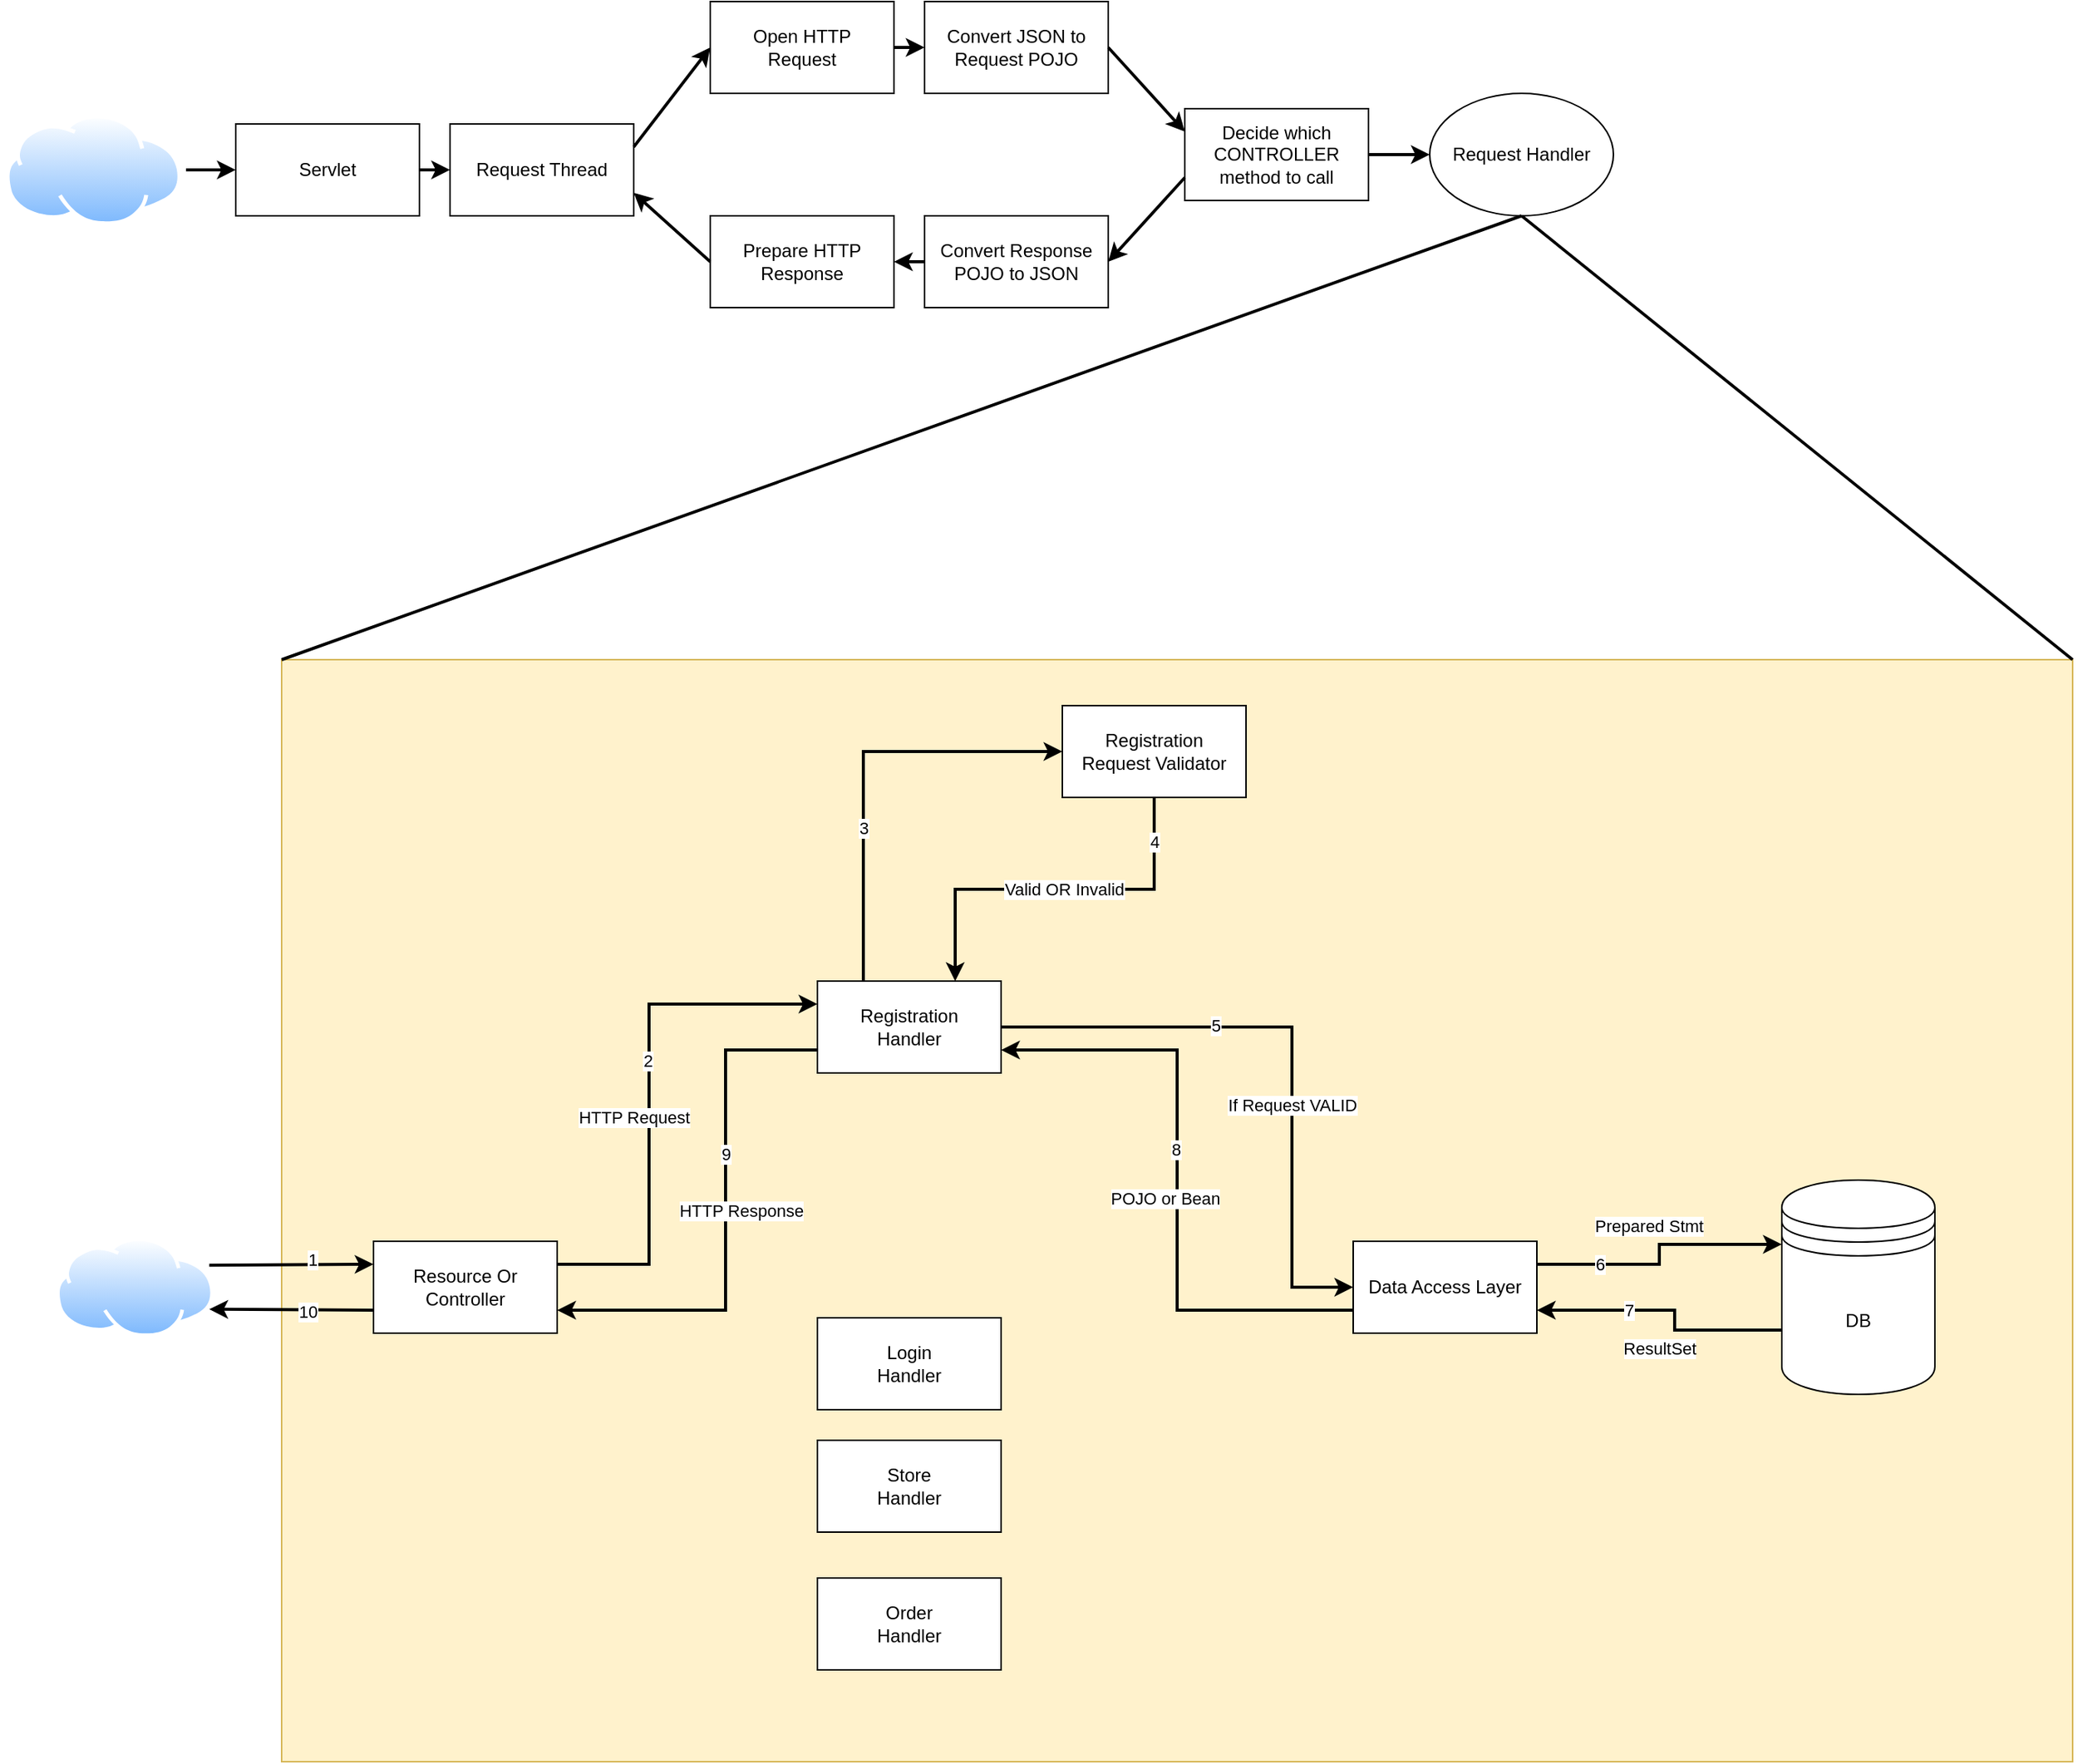<mxfile version="19.0.0" type="github">
  <diagram id="fOvkwaYnufU0YdgCZuCn" name="Page-1">
    <mxGraphModel dx="3334" dy="1053" grid="1" gridSize="10" guides="1" tooltips="1" connect="1" arrows="1" fold="1" page="1" pageScale="1" pageWidth="1920" pageHeight="1200" background="#FFFFFF" math="0" shadow="0">
      <root>
        <mxCell id="0" />
        <mxCell id="1" parent="0" />
        <mxCell id="Sc1rqUHGPMf288mBVmfR-71" value="" style="rounded=0;whiteSpace=wrap;html=1;fillColor=#fff2cc;strokeColor=#d6b656;" vertex="1" parent="1">
          <mxGeometry x="170" y="460" width="1170" height="720" as="geometry" />
        </mxCell>
        <mxCell id="Sc1rqUHGPMf288mBVmfR-1" value="Servlet" style="rounded=0;whiteSpace=wrap;html=1;" vertex="1" parent="1">
          <mxGeometry x="140" y="110" width="120" height="60" as="geometry" />
        </mxCell>
        <mxCell id="Sc1rqUHGPMf288mBVmfR-2" value="" style="aspect=fixed;perimeter=ellipsePerimeter;html=1;align=center;shadow=0;dashed=0;spacingTop=3;image;image=img/lib/active_directory/internet_cloud.svg;" vertex="1" parent="1">
          <mxGeometry x="-13.34" y="103.75" width="120.84" height="72.5" as="geometry" />
        </mxCell>
        <mxCell id="Sc1rqUHGPMf288mBVmfR-5" value="Request Thread" style="rounded=0;whiteSpace=wrap;html=1;" vertex="1" parent="1">
          <mxGeometry x="280" y="110" width="120" height="60" as="geometry" />
        </mxCell>
        <mxCell id="Sc1rqUHGPMf288mBVmfR-6" value="Open HTTP &lt;br&gt;Request" style="rounded=0;whiteSpace=wrap;html=1;" vertex="1" parent="1">
          <mxGeometry x="450" y="30" width="120" height="60" as="geometry" />
        </mxCell>
        <mxCell id="Sc1rqUHGPMf288mBVmfR-7" value="Decide which CONTROLLER method to call" style="rounded=0;whiteSpace=wrap;html=1;" vertex="1" parent="1">
          <mxGeometry x="760" y="100" width="120" height="60" as="geometry" />
        </mxCell>
        <mxCell id="Sc1rqUHGPMf288mBVmfR-10" value="Resource Or Controller" style="rounded=0;whiteSpace=wrap;html=1;" vertex="1" parent="1">
          <mxGeometry x="230" y="840" width="120" height="60" as="geometry" />
        </mxCell>
        <mxCell id="Sc1rqUHGPMf288mBVmfR-11" value="Registration &lt;br&gt;Handler" style="rounded=0;whiteSpace=wrap;html=1;" vertex="1" parent="1">
          <mxGeometry x="520" y="670" width="120" height="60" as="geometry" />
        </mxCell>
        <mxCell id="Sc1rqUHGPMf288mBVmfR-12" value="Login&lt;br&gt;Handler" style="rounded=0;whiteSpace=wrap;html=1;" vertex="1" parent="1">
          <mxGeometry x="520" y="890" width="120" height="60" as="geometry" />
        </mxCell>
        <mxCell id="Sc1rqUHGPMf288mBVmfR-13" value="Store&lt;br&gt;Handler" style="rounded=0;whiteSpace=wrap;html=1;" vertex="1" parent="1">
          <mxGeometry x="520" y="970" width="120" height="60" as="geometry" />
        </mxCell>
        <mxCell id="Sc1rqUHGPMf288mBVmfR-15" value="Order&lt;br&gt;Handler" style="rounded=0;whiteSpace=wrap;html=1;" vertex="1" parent="1">
          <mxGeometry x="520" y="1060" width="120" height="60" as="geometry" />
        </mxCell>
        <mxCell id="Sc1rqUHGPMf288mBVmfR-22" value="Data Access Layer" style="rounded=0;whiteSpace=wrap;html=1;" vertex="1" parent="1">
          <mxGeometry x="870" y="840" width="120" height="60" as="geometry" />
        </mxCell>
        <mxCell id="Sc1rqUHGPMf288mBVmfR-24" value="DB" style="shape=datastore;whiteSpace=wrap;html=1;" vertex="1" parent="1">
          <mxGeometry x="1150" y="800" width="100" height="140" as="geometry" />
        </mxCell>
        <mxCell id="Sc1rqUHGPMf288mBVmfR-25" value="" style="endArrow=classic;html=1;rounded=0;exitX=0;exitY=0.75;exitDx=0;exitDy=0;entryX=1;entryY=0.75;entryDx=0;entryDy=0;strokeWidth=2;" edge="1" parent="1" source="Sc1rqUHGPMf288mBVmfR-10" target="Sc1rqUHGPMf288mBVmfR-26">
          <mxGeometry width="50" height="50" relative="1" as="geometry">
            <mxPoint x="248.33" y="682.5" as="sourcePoint" />
            <mxPoint x="360" y="490" as="targetPoint" />
          </mxGeometry>
        </mxCell>
        <mxCell id="Sc1rqUHGPMf288mBVmfR-59" value="10" style="edgeLabel;html=1;align=center;verticalAlign=middle;resizable=0;points=[];" vertex="1" connectable="0" parent="Sc1rqUHGPMf288mBVmfR-25">
          <mxGeometry x="-0.198" y="1" relative="1" as="geometry">
            <mxPoint as="offset" />
          </mxGeometry>
        </mxCell>
        <mxCell id="Sc1rqUHGPMf288mBVmfR-26" value="" style="aspect=fixed;perimeter=ellipsePerimeter;html=1;align=center;shadow=0;dashed=0;spacingTop=3;image;image=img/lib/active_directory/internet_cloud.svg;" vertex="1" parent="1">
          <mxGeometry x="20" y="837.5" width="108.33" height="65" as="geometry" />
        </mxCell>
        <mxCell id="Sc1rqUHGPMf288mBVmfR-28" value="" style="endArrow=classic;html=1;rounded=0;exitX=1;exitY=0.5;exitDx=0;exitDy=0;entryX=0;entryY=0.5;entryDx=0;entryDy=0;edgeStyle=orthogonalEdgeStyle;startArrow=none;startFill=0;strokeWidth=2;" edge="1" parent="1" source="Sc1rqUHGPMf288mBVmfR-11" target="Sc1rqUHGPMf288mBVmfR-22">
          <mxGeometry width="50" height="50" relative="1" as="geometry">
            <mxPoint x="280" y="570" as="sourcePoint" />
            <mxPoint x="330" y="520" as="targetPoint" />
            <Array as="points">
              <mxPoint x="830" y="700" />
              <mxPoint x="830" y="870" />
            </Array>
          </mxGeometry>
        </mxCell>
        <mxCell id="Sc1rqUHGPMf288mBVmfR-34" value="If Request VALID" style="edgeLabel;html=1;align=center;verticalAlign=middle;resizable=0;points=[];" vertex="1" connectable="0" parent="Sc1rqUHGPMf288mBVmfR-28">
          <mxGeometry x="0.052" y="3" relative="1" as="geometry">
            <mxPoint x="-3" y="30" as="offset" />
          </mxGeometry>
        </mxCell>
        <mxCell id="Sc1rqUHGPMf288mBVmfR-55" value="5" style="edgeLabel;html=1;align=center;verticalAlign=middle;resizable=0;points=[];" vertex="1" connectable="0" parent="Sc1rqUHGPMf288mBVmfR-28">
          <mxGeometry x="-0.3" y="1" relative="1" as="geometry">
            <mxPoint as="offset" />
          </mxGeometry>
        </mxCell>
        <mxCell id="Sc1rqUHGPMf288mBVmfR-29" value="" style="endArrow=classic;html=1;rounded=0;exitX=1;exitY=0.25;exitDx=0;exitDy=0;entryX=0;entryY=0.25;entryDx=0;entryDy=0;edgeStyle=orthogonalEdgeStyle;startArrow=none;startFill=0;strokeWidth=2;" edge="1" parent="1" source="Sc1rqUHGPMf288mBVmfR-10" target="Sc1rqUHGPMf288mBVmfR-11">
          <mxGeometry width="50" height="50" relative="1" as="geometry">
            <mxPoint x="290" y="580" as="sourcePoint" />
            <mxPoint x="340" y="530" as="targetPoint" />
            <Array as="points">
              <mxPoint x="410" y="855" />
              <mxPoint x="410" y="685" />
            </Array>
          </mxGeometry>
        </mxCell>
        <mxCell id="Sc1rqUHGPMf288mBVmfR-44" value="HTTP Request" style="edgeLabel;html=1;align=center;verticalAlign=middle;resizable=0;points=[];" vertex="1" connectable="0" parent="Sc1rqUHGPMf288mBVmfR-29">
          <mxGeometry x="-0.175" y="-2" relative="1" as="geometry">
            <mxPoint x="-12" y="-16" as="offset" />
          </mxGeometry>
        </mxCell>
        <mxCell id="Sc1rqUHGPMf288mBVmfR-52" value="2" style="edgeLabel;html=1;align=center;verticalAlign=middle;resizable=0;points=[];" vertex="1" connectable="0" parent="Sc1rqUHGPMf288mBVmfR-29">
          <mxGeometry x="0.135" y="1" relative="1" as="geometry">
            <mxPoint as="offset" />
          </mxGeometry>
        </mxCell>
        <mxCell id="Sc1rqUHGPMf288mBVmfR-30" value="" style="endArrow=classic;html=1;rounded=0;exitX=0.25;exitY=0;exitDx=0;exitDy=0;entryX=0;entryY=0.5;entryDx=0;entryDy=0;edgeStyle=orthogonalEdgeStyle;startArrow=none;startFill=0;strokeWidth=2;" edge="1" parent="1" source="Sc1rqUHGPMf288mBVmfR-11" target="Sc1rqUHGPMf288mBVmfR-47">
          <mxGeometry width="50" height="50" relative="1" as="geometry">
            <mxPoint x="290" y="580" as="sourcePoint" />
            <mxPoint x="657.256" y="555.955" as="targetPoint" />
          </mxGeometry>
        </mxCell>
        <mxCell id="Sc1rqUHGPMf288mBVmfR-53" value="3" style="edgeLabel;html=1;align=center;verticalAlign=middle;resizable=0;points=[];" vertex="1" connectable="0" parent="Sc1rqUHGPMf288mBVmfR-30">
          <mxGeometry x="-0.314" y="-3" relative="1" as="geometry">
            <mxPoint x="-3" y="-4" as="offset" />
          </mxGeometry>
        </mxCell>
        <mxCell id="Sc1rqUHGPMf288mBVmfR-31" value="" style="endArrow=classic;html=1;rounded=0;entryX=0.75;entryY=0;entryDx=0;entryDy=0;exitX=0.5;exitY=1;exitDx=0;exitDy=0;edgeStyle=orthogonalEdgeStyle;startArrow=none;startFill=0;strokeWidth=2;" edge="1" parent="1" source="Sc1rqUHGPMf288mBVmfR-47" target="Sc1rqUHGPMf288mBVmfR-11">
          <mxGeometry width="50" height="50" relative="1" as="geometry">
            <mxPoint x="685" y="580" as="sourcePoint" />
            <mxPoint x="340" y="530" as="targetPoint" />
          </mxGeometry>
        </mxCell>
        <mxCell id="Sc1rqUHGPMf288mBVmfR-33" value="Valid OR Invalid" style="edgeLabel;html=1;align=center;verticalAlign=middle;resizable=0;points=[];" vertex="1" connectable="0" parent="Sc1rqUHGPMf288mBVmfR-31">
          <mxGeometry x="-0.091" relative="1" as="geometry">
            <mxPoint x="-6" as="offset" />
          </mxGeometry>
        </mxCell>
        <mxCell id="Sc1rqUHGPMf288mBVmfR-54" value="4" style="edgeLabel;html=1;align=center;verticalAlign=middle;resizable=0;points=[];" vertex="1" connectable="0" parent="Sc1rqUHGPMf288mBVmfR-31">
          <mxGeometry x="-0.768" relative="1" as="geometry">
            <mxPoint as="offset" />
          </mxGeometry>
        </mxCell>
        <mxCell id="Sc1rqUHGPMf288mBVmfR-35" value="" style="endArrow=classic;html=1;rounded=0;exitX=1;exitY=0.25;exitDx=0;exitDy=0;entryX=0;entryY=0.3;entryDx=0;entryDy=0;edgeStyle=orthogonalEdgeStyle;startArrow=none;startFill=0;strokeWidth=2;" edge="1" parent="1" source="Sc1rqUHGPMf288mBVmfR-22" target="Sc1rqUHGPMf288mBVmfR-24">
          <mxGeometry width="50" height="50" relative="1" as="geometry">
            <mxPoint x="200" y="710" as="sourcePoint" />
            <mxPoint x="250" y="710" as="targetPoint" />
          </mxGeometry>
        </mxCell>
        <mxCell id="Sc1rqUHGPMf288mBVmfR-40" value="Prepared Stmt" style="edgeLabel;html=1;align=center;verticalAlign=middle;resizable=0;points=[];" vertex="1" connectable="0" parent="Sc1rqUHGPMf288mBVmfR-35">
          <mxGeometry x="-0.162" y="3" relative="1" as="geometry">
            <mxPoint y="-22" as="offset" />
          </mxGeometry>
        </mxCell>
        <mxCell id="Sc1rqUHGPMf288mBVmfR-56" value="6" style="edgeLabel;html=1;align=center;verticalAlign=middle;resizable=0;points=[];" vertex="1" connectable="0" parent="Sc1rqUHGPMf288mBVmfR-35">
          <mxGeometry x="-0.526" relative="1" as="geometry">
            <mxPoint as="offset" />
          </mxGeometry>
        </mxCell>
        <mxCell id="Sc1rqUHGPMf288mBVmfR-37" value="7" style="endArrow=classic;html=1;rounded=0;exitX=0;exitY=0.7;exitDx=0;exitDy=0;entryX=1;entryY=0.75;entryDx=0;entryDy=0;edgeStyle=orthogonalEdgeStyle;startArrow=none;startFill=0;strokeWidth=2;" edge="1" parent="1" source="Sc1rqUHGPMf288mBVmfR-24" target="Sc1rqUHGPMf288mBVmfR-22">
          <mxGeometry x="0.306" width="50" height="50" relative="1" as="geometry">
            <mxPoint x="870" y="1000" as="sourcePoint" />
            <mxPoint x="920" y="950" as="targetPoint" />
            <Array as="points">
              <mxPoint x="1080" y="898" />
              <mxPoint x="1080" y="885" />
            </Array>
            <mxPoint as="offset" />
          </mxGeometry>
        </mxCell>
        <mxCell id="Sc1rqUHGPMf288mBVmfR-42" value="ResultSet" style="edgeLabel;html=1;align=center;verticalAlign=middle;resizable=0;points=[];" vertex="1" connectable="0" parent="Sc1rqUHGPMf288mBVmfR-37">
          <mxGeometry x="0.052" y="-1" relative="1" as="geometry">
            <mxPoint x="-2" y="26" as="offset" />
          </mxGeometry>
        </mxCell>
        <mxCell id="Sc1rqUHGPMf288mBVmfR-38" value="" style="endArrow=classic;html=1;rounded=0;exitX=0;exitY=0.75;exitDx=0;exitDy=0;entryX=1;entryY=0.75;entryDx=0;entryDy=0;edgeStyle=orthogonalEdgeStyle;startArrow=none;startFill=0;strokeWidth=2;" edge="1" parent="1" source="Sc1rqUHGPMf288mBVmfR-22" target="Sc1rqUHGPMf288mBVmfR-11">
          <mxGeometry width="50" height="50" relative="1" as="geometry">
            <mxPoint x="1110" y="738" as="sourcePoint" />
            <mxPoint x="990" y="725" as="targetPoint" />
          </mxGeometry>
        </mxCell>
        <mxCell id="Sc1rqUHGPMf288mBVmfR-43" value="POJO or Bean" style="edgeLabel;html=1;align=center;verticalAlign=middle;resizable=0;points=[];" vertex="1" connectable="0" parent="Sc1rqUHGPMf288mBVmfR-38">
          <mxGeometry x="0.064" relative="1" as="geometry">
            <mxPoint x="-8" y="25" as="offset" />
          </mxGeometry>
        </mxCell>
        <mxCell id="Sc1rqUHGPMf288mBVmfR-57" value="8" style="edgeLabel;html=1;align=center;verticalAlign=middle;resizable=0;points=[];" vertex="1" connectable="0" parent="Sc1rqUHGPMf288mBVmfR-38">
          <mxGeometry x="0.1" y="1" relative="1" as="geometry">
            <mxPoint as="offset" />
          </mxGeometry>
        </mxCell>
        <mxCell id="Sc1rqUHGPMf288mBVmfR-39" value="HTTP Response" style="endArrow=classic;html=1;rounded=0;exitX=0;exitY=0.75;exitDx=0;exitDy=0;entryX=1;entryY=0.75;entryDx=0;entryDy=0;edgeStyle=orthogonalEdgeStyle;startArrow=none;startFill=0;strokeWidth=2;" edge="1" parent="1" source="Sc1rqUHGPMf288mBVmfR-11" target="Sc1rqUHGPMf288mBVmfR-10">
          <mxGeometry x="-0.029" y="10" width="50" height="50" relative="1" as="geometry">
            <mxPoint x="870" y="725" as="sourcePoint" />
            <mxPoint x="650" y="725" as="targetPoint" />
            <Array as="points">
              <mxPoint x="460" y="715" />
              <mxPoint x="460" y="885" />
            </Array>
            <mxPoint as="offset" />
          </mxGeometry>
        </mxCell>
        <mxCell id="Sc1rqUHGPMf288mBVmfR-58" value="9" style="edgeLabel;html=1;align=center;verticalAlign=middle;resizable=0;points=[];" vertex="1" connectable="0" parent="Sc1rqUHGPMf288mBVmfR-39">
          <mxGeometry x="-0.247" relative="1" as="geometry">
            <mxPoint as="offset" />
          </mxGeometry>
        </mxCell>
        <mxCell id="Sc1rqUHGPMf288mBVmfR-46" value="" style="endArrow=classic;html=1;rounded=0;exitX=1;exitY=0.25;exitDx=0;exitDy=0;entryX=0;entryY=0.25;entryDx=0;entryDy=0;strokeWidth=2;" edge="1" parent="1" source="Sc1rqUHGPMf288mBVmfR-26" target="Sc1rqUHGPMf288mBVmfR-10">
          <mxGeometry width="50" height="50" relative="1" as="geometry">
            <mxPoint x="190" y="610" as="sourcePoint" />
            <mxPoint x="240" y="560" as="targetPoint" />
          </mxGeometry>
        </mxCell>
        <mxCell id="Sc1rqUHGPMf288mBVmfR-51" value="1" style="edgeLabel;html=1;align=center;verticalAlign=middle;resizable=0;points=[];" vertex="1" connectable="0" parent="Sc1rqUHGPMf288mBVmfR-46">
          <mxGeometry x="0.05" y="4" relative="1" as="geometry">
            <mxPoint x="11" as="offset" />
          </mxGeometry>
        </mxCell>
        <mxCell id="Sc1rqUHGPMf288mBVmfR-47" value="&lt;span style=&quot;&quot;&gt;Registration&lt;/span&gt;&lt;br style=&quot;&quot;&gt;&lt;span style=&quot;&quot;&gt;Request Validator&lt;/span&gt;" style="rounded=0;whiteSpace=wrap;html=1;" vertex="1" parent="1">
          <mxGeometry x="680" y="490" width="120" height="60" as="geometry" />
        </mxCell>
        <mxCell id="Sc1rqUHGPMf288mBVmfR-63" value="Request Handler" style="ellipse;whiteSpace=wrap;html=1;" vertex="1" parent="1">
          <mxGeometry x="920" y="90" width="120" height="80" as="geometry" />
        </mxCell>
        <mxCell id="Sc1rqUHGPMf288mBVmfR-64" value="" style="endArrow=classic;html=1;rounded=0;strokeWidth=2;exitX=1;exitY=0.5;exitDx=0;exitDy=0;" edge="1" parent="1" source="Sc1rqUHGPMf288mBVmfR-2" target="Sc1rqUHGPMf288mBVmfR-1">
          <mxGeometry width="50" height="50" relative="1" as="geometry">
            <mxPoint x="160" y="390" as="sourcePoint" />
            <mxPoint x="210" y="340" as="targetPoint" />
          </mxGeometry>
        </mxCell>
        <mxCell id="Sc1rqUHGPMf288mBVmfR-65" value="" style="endArrow=classic;html=1;rounded=0;strokeWidth=2;exitX=1;exitY=0.5;exitDx=0;exitDy=0;entryX=0;entryY=0.5;entryDx=0;entryDy=0;" edge="1" parent="1" source="Sc1rqUHGPMf288mBVmfR-1" target="Sc1rqUHGPMf288mBVmfR-5">
          <mxGeometry width="50" height="50" relative="1" as="geometry">
            <mxPoint x="120" y="155" as="sourcePoint" />
            <mxPoint x="160" y="153" as="targetPoint" />
          </mxGeometry>
        </mxCell>
        <mxCell id="Sc1rqUHGPMf288mBVmfR-66" value="" style="endArrow=classic;html=1;rounded=0;strokeWidth=2;exitX=1;exitY=0.25;exitDx=0;exitDy=0;entryX=0;entryY=0.5;entryDx=0;entryDy=0;" edge="1" parent="1" source="Sc1rqUHGPMf288mBVmfR-5" target="Sc1rqUHGPMf288mBVmfR-6">
          <mxGeometry width="50" height="50" relative="1" as="geometry">
            <mxPoint x="410" y="135" as="sourcePoint" />
            <mxPoint x="170" y="173" as="targetPoint" />
          </mxGeometry>
        </mxCell>
        <mxCell id="Sc1rqUHGPMf288mBVmfR-67" value="" style="endArrow=classic;html=1;rounded=0;strokeWidth=2;exitX=1;exitY=0.5;exitDx=0;exitDy=0;entryX=0;entryY=0.5;entryDx=0;entryDy=0;" edge="1" parent="1" source="Sc1rqUHGPMf288mBVmfR-6" target="Sc1rqUHGPMf288mBVmfR-74">
          <mxGeometry width="50" height="50" relative="1" as="geometry">
            <mxPoint x="150" y="185" as="sourcePoint" />
            <mxPoint x="190" y="183" as="targetPoint" />
          </mxGeometry>
        </mxCell>
        <mxCell id="Sc1rqUHGPMf288mBVmfR-69" value="" style="endArrow=classic;html=1;rounded=0;strokeWidth=2;exitX=1;exitY=0.5;exitDx=0;exitDy=0;" edge="1" parent="1" source="Sc1rqUHGPMf288mBVmfR-7" target="Sc1rqUHGPMf288mBVmfR-63">
          <mxGeometry width="50" height="50" relative="1" as="geometry">
            <mxPoint x="280" y="175" as="sourcePoint" />
            <mxPoint x="320" y="173" as="targetPoint" />
          </mxGeometry>
        </mxCell>
        <mxCell id="Sc1rqUHGPMf288mBVmfR-72" value="" style="endArrow=none;html=1;rounded=0;strokeWidth=2;exitX=0;exitY=0;exitDx=0;exitDy=0;entryX=0.5;entryY=1;entryDx=0;entryDy=0;" edge="1" parent="1" source="Sc1rqUHGPMf288mBVmfR-71" target="Sc1rqUHGPMf288mBVmfR-63">
          <mxGeometry width="50" height="50" relative="1" as="geometry">
            <mxPoint x="930" y="430" as="sourcePoint" />
            <mxPoint x="1080" y="350" as="targetPoint" />
          </mxGeometry>
        </mxCell>
        <mxCell id="Sc1rqUHGPMf288mBVmfR-73" value="" style="endArrow=none;html=1;rounded=0;strokeWidth=2;entryX=0.5;entryY=1;entryDx=0;entryDy=0;exitX=1;exitY=0;exitDx=0;exitDy=0;" edge="1" parent="1" source="Sc1rqUHGPMf288mBVmfR-71" target="Sc1rqUHGPMf288mBVmfR-63">
          <mxGeometry width="50" height="50" relative="1" as="geometry">
            <mxPoint x="670" y="730" as="sourcePoint" />
            <mxPoint x="720" y="680" as="targetPoint" />
          </mxGeometry>
        </mxCell>
        <mxCell id="Sc1rqUHGPMf288mBVmfR-74" value="Convert JSON to Request POJO" style="rounded=0;whiteSpace=wrap;html=1;" vertex="1" parent="1">
          <mxGeometry x="590" y="30" width="120" height="60" as="geometry" />
        </mxCell>
        <mxCell id="Sc1rqUHGPMf288mBVmfR-75" value="" style="endArrow=classic;html=1;rounded=0;strokeWidth=2;exitX=1;exitY=0.5;exitDx=0;exitDy=0;entryX=0;entryY=0.25;entryDx=0;entryDy=0;" edge="1" parent="1" source="Sc1rqUHGPMf288mBVmfR-74" target="Sc1rqUHGPMf288mBVmfR-7">
          <mxGeometry width="50" height="50" relative="1" as="geometry">
            <mxPoint x="570" y="70" as="sourcePoint" />
            <mxPoint x="720" y="125" as="targetPoint" />
          </mxGeometry>
        </mxCell>
        <mxCell id="Sc1rqUHGPMf288mBVmfR-77" value="Prepare HTTP &lt;br&gt;Response" style="rounded=0;whiteSpace=wrap;html=1;" vertex="1" parent="1">
          <mxGeometry x="450" y="170" width="120" height="60" as="geometry" />
        </mxCell>
        <mxCell id="Sc1rqUHGPMf288mBVmfR-78" value="Convert Response POJO to JSON" style="rounded=0;whiteSpace=wrap;html=1;" vertex="1" parent="1">
          <mxGeometry x="590" y="170" width="120" height="60" as="geometry" />
        </mxCell>
        <mxCell id="Sc1rqUHGPMf288mBVmfR-79" value="" style="endArrow=classic;html=1;rounded=0;strokeWidth=2;exitX=0;exitY=0.5;exitDx=0;exitDy=0;entryX=1;entryY=0.75;entryDx=0;entryDy=0;" edge="1" parent="1" source="Sc1rqUHGPMf288mBVmfR-77" target="Sc1rqUHGPMf288mBVmfR-5">
          <mxGeometry width="50" height="50" relative="1" as="geometry">
            <mxPoint x="420" y="150" as="sourcePoint" />
            <mxPoint x="450" y="60" as="targetPoint" />
          </mxGeometry>
        </mxCell>
        <mxCell id="Sc1rqUHGPMf288mBVmfR-80" value="" style="endArrow=classic;html=1;rounded=0;strokeWidth=2;exitX=0;exitY=0.5;exitDx=0;exitDy=0;entryX=1;entryY=0.5;entryDx=0;entryDy=0;" edge="1" parent="1" source="Sc1rqUHGPMf288mBVmfR-78" target="Sc1rqUHGPMf288mBVmfR-77">
          <mxGeometry width="50" height="50" relative="1" as="geometry">
            <mxPoint x="460" y="210" as="sourcePoint" />
            <mxPoint x="430" y="165" as="targetPoint" />
          </mxGeometry>
        </mxCell>
        <mxCell id="Sc1rqUHGPMf288mBVmfR-81" value="" style="endArrow=classic;html=1;rounded=0;strokeWidth=2;exitX=0;exitY=0.75;exitDx=0;exitDy=0;entryX=1;entryY=0.5;entryDx=0;entryDy=0;" edge="1" parent="1" source="Sc1rqUHGPMf288mBVmfR-7" target="Sc1rqUHGPMf288mBVmfR-78">
          <mxGeometry width="50" height="50" relative="1" as="geometry">
            <mxPoint x="460" y="220" as="sourcePoint" />
            <mxPoint x="430" y="175" as="targetPoint" />
          </mxGeometry>
        </mxCell>
      </root>
    </mxGraphModel>
  </diagram>
</mxfile>

